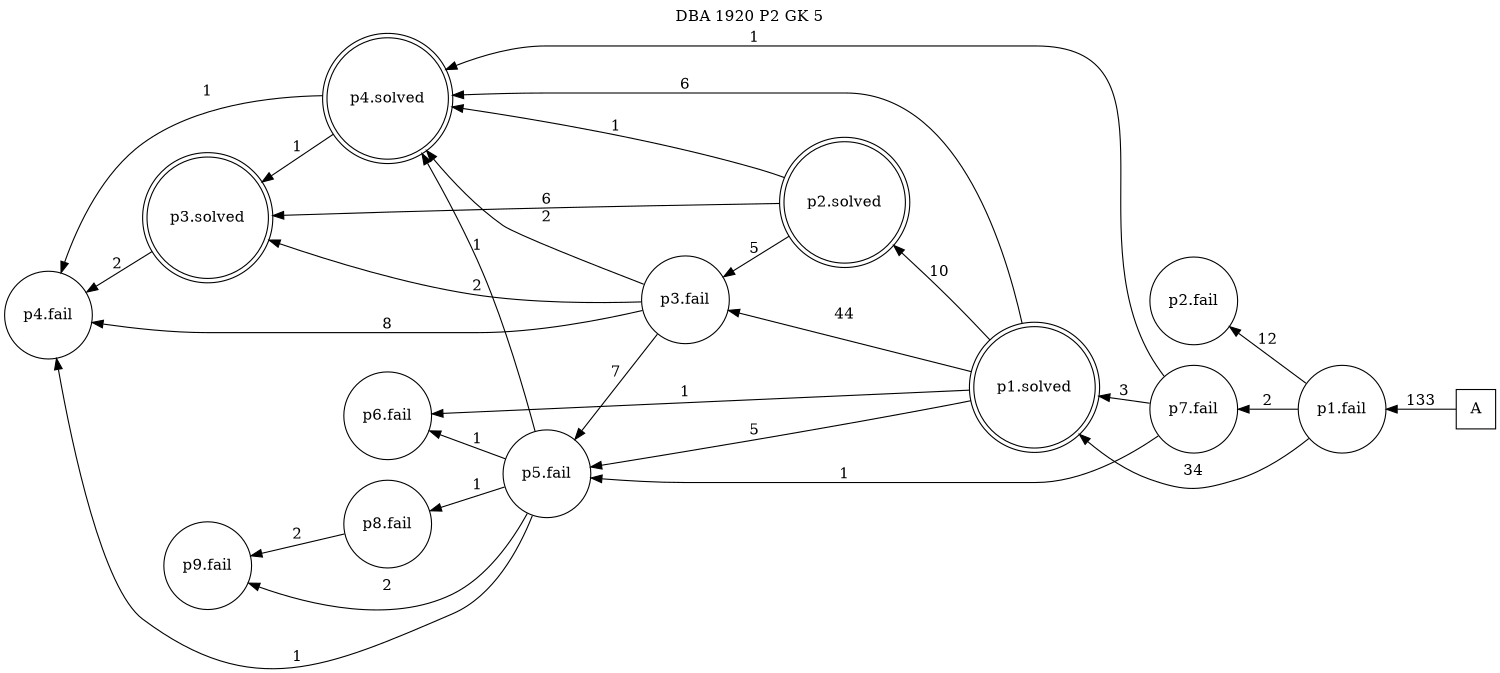 digraph DBA_1920_P2_GK_5 {
labelloc="tl"
label= " DBA 1920 P2 GK 5 "
rankdir="RL";
graph [ size=" 10 , 10 !"]

"A" [shape="square" label="A"]
"p1.fail" [shape="circle" label="p1.fail"]
"p2.fail" [shape="circle" label="p2.fail"]
"p1.solved" [shape="doublecircle" label="p1.solved"]
"p2.solved" [shape="doublecircle" label="p2.solved"]
"p3.fail" [shape="circle" label="p3.fail"]
"p4.fail" [shape="circle" label="p4.fail"]
"p5.fail" [shape="circle" label="p5.fail"]
"p4.solved" [shape="doublecircle" label="p4.solved"]
"p3.solved" [shape="doublecircle" label="p3.solved"]
"p6.fail" [shape="circle" label="p6.fail"]
"p7.fail" [shape="circle" label="p7.fail"]
"p8.fail" [shape="circle" label="p8.fail"]
"p9.fail" [shape="circle" label="p9.fail"]
"A" -> "p1.fail" [ label=133]
"p1.fail" -> "p2.fail" [ label=12]
"p1.fail" -> "p1.solved" [ label=34]
"p1.fail" -> "p7.fail" [ label=2]
"p1.solved" -> "p2.solved" [ label=10]
"p1.solved" -> "p3.fail" [ label=44]
"p1.solved" -> "p5.fail" [ label=5]
"p1.solved" -> "p4.solved" [ label=6]
"p1.solved" -> "p6.fail" [ label=1]
"p2.solved" -> "p3.fail" [ label=5]
"p2.solved" -> "p4.solved" [ label=1]
"p2.solved" -> "p3.solved" [ label=6]
"p3.fail" -> "p4.fail" [ label=8]
"p3.fail" -> "p5.fail" [ label=7]
"p3.fail" -> "p4.solved" [ label=2]
"p3.fail" -> "p3.solved" [ label=2]
"p5.fail" -> "p4.fail" [ label=1]
"p5.fail" -> "p4.solved" [ label=1]
"p5.fail" -> "p6.fail" [ label=1]
"p5.fail" -> "p8.fail" [ label=1]
"p5.fail" -> "p9.fail" [ label=2]
"p4.solved" -> "p4.fail" [ label=1]
"p4.solved" -> "p3.solved" [ label=1]
"p3.solved" -> "p4.fail" [ label=2]
"p7.fail" -> "p1.solved" [ label=3]
"p7.fail" -> "p5.fail" [ label=1]
"p7.fail" -> "p4.solved" [ label=1]
"p8.fail" -> "p9.fail" [ label=2]
}
